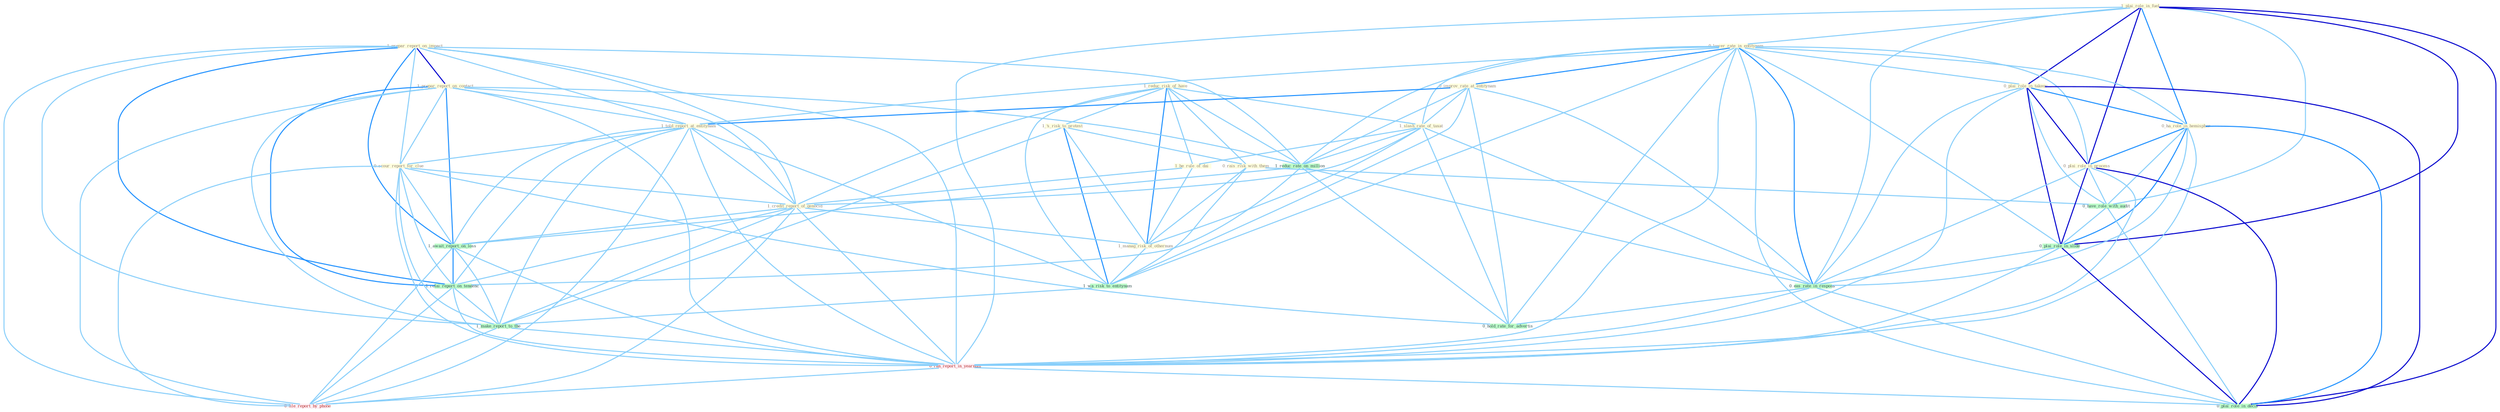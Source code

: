Graph G{ 
    node
    [shape=polygon,style=filled,width=.5,height=.06,color="#BDFCC9",fixedsize=true,fontsize=4,
    fontcolor="#2f4f4f"];
    {node
    [color="#ffffe0", fontcolor="#8b7d6b"] "1_plai_role_in_fuel " "1_prepar_report_on_impact " "1_reduc_risk_of_have " "0_lower_rate_in_entitynam " "0_improv_rate_at_entitynam " "1_prepar_report_on_contact " "0_plai_role_in_takeov " "1_'s_risk_to_protest " "1_told_report_at_entitynam " "0_ha_role_in_hemispher " "1_slash_rate_of_taxat " "1_be_rule_of_dai " "0_rais_risk_with_them " "0_scour_report_for_clue " "0_plai_role_in_process " "1_credit_report_of_genocid " "1_manag_risk_of_othernum "}
{node [color="#fff0f5", fontcolor="#b22222"] "0_ran_report_in_yearnum " "0_file_report_by_phone "}
edge [color="#B0E2FF"];

	"1_plai_role_in_fuel " -- "0_lower_rate_in_entitynam " [w="1", color="#87cefa" ];
	"1_plai_role_in_fuel " -- "0_plai_role_in_takeov " [w="3", color="#0000cd" , len=0.6];
	"1_plai_role_in_fuel " -- "0_ha_role_in_hemispher " [w="2", color="#1e90ff" , len=0.8];
	"1_plai_role_in_fuel " -- "0_plai_role_in_process " [w="3", color="#0000cd" , len=0.6];
	"1_plai_role_in_fuel " -- "0_have_role_with_audit " [w="1", color="#87cefa" ];
	"1_plai_role_in_fuel " -- "0_plai_role_in_slide " [w="3", color="#0000cd" , len=0.6];
	"1_plai_role_in_fuel " -- "0_eas_rate_in_respons " [w="1", color="#87cefa" ];
	"1_plai_role_in_fuel " -- "0_ran_report_in_yearnum " [w="1", color="#87cefa" ];
	"1_plai_role_in_fuel " -- "0_plai_role_in_decis " [w="3", color="#0000cd" , len=0.6];
	"1_prepar_report_on_impact " -- "1_prepar_report_on_contact " [w="3", color="#0000cd" , len=0.6];
	"1_prepar_report_on_impact " -- "1_told_report_at_entitynam " [w="1", color="#87cefa" ];
	"1_prepar_report_on_impact " -- "0_scour_report_for_clue " [w="1", color="#87cefa" ];
	"1_prepar_report_on_impact " -- "1_credit_report_of_genocid " [w="1", color="#87cefa" ];
	"1_prepar_report_on_impact " -- "1_reduc_rate_on_million " [w="1", color="#87cefa" ];
	"1_prepar_report_on_impact " -- "1_await_report_on_loss " [w="2", color="#1e90ff" , len=0.8];
	"1_prepar_report_on_impact " -- "1_relai_report_on_tendenc " [w="2", color="#1e90ff" , len=0.8];
	"1_prepar_report_on_impact " -- "1_make_report_to_the " [w="1", color="#87cefa" ];
	"1_prepar_report_on_impact " -- "0_ran_report_in_yearnum " [w="1", color="#87cefa" ];
	"1_prepar_report_on_impact " -- "0_file_report_by_phone " [w="1", color="#87cefa" ];
	"1_reduc_risk_of_have " -- "1_'s_risk_to_protest " [w="1", color="#87cefa" ];
	"1_reduc_risk_of_have " -- "1_slash_rate_of_taxat " [w="1", color="#87cefa" ];
	"1_reduc_risk_of_have " -- "1_be_rule_of_dai " [w="1", color="#87cefa" ];
	"1_reduc_risk_of_have " -- "0_rais_risk_with_them " [w="1", color="#87cefa" ];
	"1_reduc_risk_of_have " -- "1_credit_report_of_genocid " [w="1", color="#87cefa" ];
	"1_reduc_risk_of_have " -- "1_manag_risk_of_othernum " [w="2", color="#1e90ff" , len=0.8];
	"1_reduc_risk_of_have " -- "1_wa_risk_to_entitynam " [w="1", color="#87cefa" ];
	"1_reduc_risk_of_have " -- "1_reduc_rate_on_million " [w="1", color="#87cefa" ];
	"0_lower_rate_in_entitynam " -- "0_improv_rate_at_entitynam " [w="2", color="#1e90ff" , len=0.8];
	"0_lower_rate_in_entitynam " -- "0_plai_role_in_takeov " [w="1", color="#87cefa" ];
	"0_lower_rate_in_entitynam " -- "1_told_report_at_entitynam " [w="1", color="#87cefa" ];
	"0_lower_rate_in_entitynam " -- "0_ha_role_in_hemispher " [w="1", color="#87cefa" ];
	"0_lower_rate_in_entitynam " -- "1_slash_rate_of_taxat " [w="1", color="#87cefa" ];
	"0_lower_rate_in_entitynam " -- "0_plai_role_in_process " [w="1", color="#87cefa" ];
	"0_lower_rate_in_entitynam " -- "1_wa_risk_to_entitynam " [w="1", color="#87cefa" ];
	"0_lower_rate_in_entitynam " -- "1_reduc_rate_on_million " [w="1", color="#87cefa" ];
	"0_lower_rate_in_entitynam " -- "0_plai_role_in_slide " [w="1", color="#87cefa" ];
	"0_lower_rate_in_entitynam " -- "0_eas_rate_in_respons " [w="2", color="#1e90ff" , len=0.8];
	"0_lower_rate_in_entitynam " -- "0_ran_report_in_yearnum " [w="1", color="#87cefa" ];
	"0_lower_rate_in_entitynam " -- "0_plai_role_in_decis " [w="1", color="#87cefa" ];
	"0_lower_rate_in_entitynam " -- "0_hold_rate_for_advertis " [w="1", color="#87cefa" ];
	"0_improv_rate_at_entitynam " -- "1_told_report_at_entitynam " [w="2", color="#1e90ff" , len=0.8];
	"0_improv_rate_at_entitynam " -- "1_slash_rate_of_taxat " [w="1", color="#87cefa" ];
	"0_improv_rate_at_entitynam " -- "1_wa_risk_to_entitynam " [w="1", color="#87cefa" ];
	"0_improv_rate_at_entitynam " -- "1_reduc_rate_on_million " [w="1", color="#87cefa" ];
	"0_improv_rate_at_entitynam " -- "0_eas_rate_in_respons " [w="1", color="#87cefa" ];
	"0_improv_rate_at_entitynam " -- "0_hold_rate_for_advertis " [w="1", color="#87cefa" ];
	"1_prepar_report_on_contact " -- "1_told_report_at_entitynam " [w="1", color="#87cefa" ];
	"1_prepar_report_on_contact " -- "0_scour_report_for_clue " [w="1", color="#87cefa" ];
	"1_prepar_report_on_contact " -- "1_credit_report_of_genocid " [w="1", color="#87cefa" ];
	"1_prepar_report_on_contact " -- "1_reduc_rate_on_million " [w="1", color="#87cefa" ];
	"1_prepar_report_on_contact " -- "1_await_report_on_loss " [w="2", color="#1e90ff" , len=0.8];
	"1_prepar_report_on_contact " -- "1_relai_report_on_tendenc " [w="2", color="#1e90ff" , len=0.8];
	"1_prepar_report_on_contact " -- "1_make_report_to_the " [w="1", color="#87cefa" ];
	"1_prepar_report_on_contact " -- "0_ran_report_in_yearnum " [w="1", color="#87cefa" ];
	"1_prepar_report_on_contact " -- "0_file_report_by_phone " [w="1", color="#87cefa" ];
	"0_plai_role_in_takeov " -- "0_ha_role_in_hemispher " [w="2", color="#1e90ff" , len=0.8];
	"0_plai_role_in_takeov " -- "0_plai_role_in_process " [w="3", color="#0000cd" , len=0.6];
	"0_plai_role_in_takeov " -- "0_have_role_with_audit " [w="1", color="#87cefa" ];
	"0_plai_role_in_takeov " -- "0_plai_role_in_slide " [w="3", color="#0000cd" , len=0.6];
	"0_plai_role_in_takeov " -- "0_eas_rate_in_respons " [w="1", color="#87cefa" ];
	"0_plai_role_in_takeov " -- "0_ran_report_in_yearnum " [w="1", color="#87cefa" ];
	"0_plai_role_in_takeov " -- "0_plai_role_in_decis " [w="3", color="#0000cd" , len=0.6];
	"1_'s_risk_to_protest " -- "0_rais_risk_with_them " [w="1", color="#87cefa" ];
	"1_'s_risk_to_protest " -- "1_manag_risk_of_othernum " [w="1", color="#87cefa" ];
	"1_'s_risk_to_protest " -- "1_wa_risk_to_entitynam " [w="2", color="#1e90ff" , len=0.8];
	"1_'s_risk_to_protest " -- "1_make_report_to_the " [w="1", color="#87cefa" ];
	"1_told_report_at_entitynam " -- "0_scour_report_for_clue " [w="1", color="#87cefa" ];
	"1_told_report_at_entitynam " -- "1_credit_report_of_genocid " [w="1", color="#87cefa" ];
	"1_told_report_at_entitynam " -- "1_wa_risk_to_entitynam " [w="1", color="#87cefa" ];
	"1_told_report_at_entitynam " -- "1_await_report_on_loss " [w="1", color="#87cefa" ];
	"1_told_report_at_entitynam " -- "1_relai_report_on_tendenc " [w="1", color="#87cefa" ];
	"1_told_report_at_entitynam " -- "1_make_report_to_the " [w="1", color="#87cefa" ];
	"1_told_report_at_entitynam " -- "0_ran_report_in_yearnum " [w="1", color="#87cefa" ];
	"1_told_report_at_entitynam " -- "0_file_report_by_phone " [w="1", color="#87cefa" ];
	"0_ha_role_in_hemispher " -- "0_plai_role_in_process " [w="2", color="#1e90ff" , len=0.8];
	"0_ha_role_in_hemispher " -- "0_have_role_with_audit " [w="1", color="#87cefa" ];
	"0_ha_role_in_hemispher " -- "0_plai_role_in_slide " [w="2", color="#1e90ff" , len=0.8];
	"0_ha_role_in_hemispher " -- "0_eas_rate_in_respons " [w="1", color="#87cefa" ];
	"0_ha_role_in_hemispher " -- "0_ran_report_in_yearnum " [w="1", color="#87cefa" ];
	"0_ha_role_in_hemispher " -- "0_plai_role_in_decis " [w="2", color="#1e90ff" , len=0.8];
	"1_slash_rate_of_taxat " -- "1_be_rule_of_dai " [w="1", color="#87cefa" ];
	"1_slash_rate_of_taxat " -- "1_credit_report_of_genocid " [w="1", color="#87cefa" ];
	"1_slash_rate_of_taxat " -- "1_manag_risk_of_othernum " [w="1", color="#87cefa" ];
	"1_slash_rate_of_taxat " -- "1_reduc_rate_on_million " [w="1", color="#87cefa" ];
	"1_slash_rate_of_taxat " -- "0_eas_rate_in_respons " [w="1", color="#87cefa" ];
	"1_slash_rate_of_taxat " -- "0_hold_rate_for_advertis " [w="1", color="#87cefa" ];
	"1_be_rule_of_dai " -- "1_credit_report_of_genocid " [w="1", color="#87cefa" ];
	"1_be_rule_of_dai " -- "1_manag_risk_of_othernum " [w="1", color="#87cefa" ];
	"0_rais_risk_with_them " -- "1_manag_risk_of_othernum " [w="1", color="#87cefa" ];
	"0_rais_risk_with_them " -- "1_wa_risk_to_entitynam " [w="1", color="#87cefa" ];
	"0_rais_risk_with_them " -- "0_have_role_with_audit " [w="1", color="#87cefa" ];
	"0_scour_report_for_clue " -- "1_credit_report_of_genocid " [w="1", color="#87cefa" ];
	"0_scour_report_for_clue " -- "1_await_report_on_loss " [w="1", color="#87cefa" ];
	"0_scour_report_for_clue " -- "1_relai_report_on_tendenc " [w="1", color="#87cefa" ];
	"0_scour_report_for_clue " -- "1_make_report_to_the " [w="1", color="#87cefa" ];
	"0_scour_report_for_clue " -- "0_ran_report_in_yearnum " [w="1", color="#87cefa" ];
	"0_scour_report_for_clue " -- "0_file_report_by_phone " [w="1", color="#87cefa" ];
	"0_scour_report_for_clue " -- "0_hold_rate_for_advertis " [w="1", color="#87cefa" ];
	"0_plai_role_in_process " -- "0_have_role_with_audit " [w="1", color="#87cefa" ];
	"0_plai_role_in_process " -- "0_plai_role_in_slide " [w="3", color="#0000cd" , len=0.6];
	"0_plai_role_in_process " -- "0_eas_rate_in_respons " [w="1", color="#87cefa" ];
	"0_plai_role_in_process " -- "0_ran_report_in_yearnum " [w="1", color="#87cefa" ];
	"0_plai_role_in_process " -- "0_plai_role_in_decis " [w="3", color="#0000cd" , len=0.6];
	"1_credit_report_of_genocid " -- "1_manag_risk_of_othernum " [w="1", color="#87cefa" ];
	"1_credit_report_of_genocid " -- "1_await_report_on_loss " [w="1", color="#87cefa" ];
	"1_credit_report_of_genocid " -- "1_relai_report_on_tendenc " [w="1", color="#87cefa" ];
	"1_credit_report_of_genocid " -- "1_make_report_to_the " [w="1", color="#87cefa" ];
	"1_credit_report_of_genocid " -- "0_ran_report_in_yearnum " [w="1", color="#87cefa" ];
	"1_credit_report_of_genocid " -- "0_file_report_by_phone " [w="1", color="#87cefa" ];
	"1_manag_risk_of_othernum " -- "1_wa_risk_to_entitynam " [w="1", color="#87cefa" ];
	"1_wa_risk_to_entitynam " -- "1_make_report_to_the " [w="1", color="#87cefa" ];
	"0_have_role_with_audit " -- "0_plai_role_in_slide " [w="1", color="#87cefa" ];
	"0_have_role_with_audit " -- "0_plai_role_in_decis " [w="1", color="#87cefa" ];
	"1_reduc_rate_on_million " -- "1_await_report_on_loss " [w="1", color="#87cefa" ];
	"1_reduc_rate_on_million " -- "1_relai_report_on_tendenc " [w="1", color="#87cefa" ];
	"1_reduc_rate_on_million " -- "0_eas_rate_in_respons " [w="1", color="#87cefa" ];
	"1_reduc_rate_on_million " -- "0_hold_rate_for_advertis " [w="1", color="#87cefa" ];
	"1_await_report_on_loss " -- "1_relai_report_on_tendenc " [w="2", color="#1e90ff" , len=0.8];
	"1_await_report_on_loss " -- "1_make_report_to_the " [w="1", color="#87cefa" ];
	"1_await_report_on_loss " -- "0_ran_report_in_yearnum " [w="1", color="#87cefa" ];
	"1_await_report_on_loss " -- "0_file_report_by_phone " [w="1", color="#87cefa" ];
	"1_relai_report_on_tendenc " -- "1_make_report_to_the " [w="1", color="#87cefa" ];
	"1_relai_report_on_tendenc " -- "0_ran_report_in_yearnum " [w="1", color="#87cefa" ];
	"1_relai_report_on_tendenc " -- "0_file_report_by_phone " [w="1", color="#87cefa" ];
	"0_plai_role_in_slide " -- "0_eas_rate_in_respons " [w="1", color="#87cefa" ];
	"0_plai_role_in_slide " -- "0_ran_report_in_yearnum " [w="1", color="#87cefa" ];
	"0_plai_role_in_slide " -- "0_plai_role_in_decis " [w="3", color="#0000cd" , len=0.6];
	"1_make_report_to_the " -- "0_ran_report_in_yearnum " [w="1", color="#87cefa" ];
	"1_make_report_to_the " -- "0_file_report_by_phone " [w="1", color="#87cefa" ];
	"0_eas_rate_in_respons " -- "0_ran_report_in_yearnum " [w="1", color="#87cefa" ];
	"0_eas_rate_in_respons " -- "0_plai_role_in_decis " [w="1", color="#87cefa" ];
	"0_eas_rate_in_respons " -- "0_hold_rate_for_advertis " [w="1", color="#87cefa" ];
	"0_ran_report_in_yearnum " -- "0_file_report_by_phone " [w="1", color="#87cefa" ];
	"0_ran_report_in_yearnum " -- "0_plai_role_in_decis " [w="1", color="#87cefa" ];
}